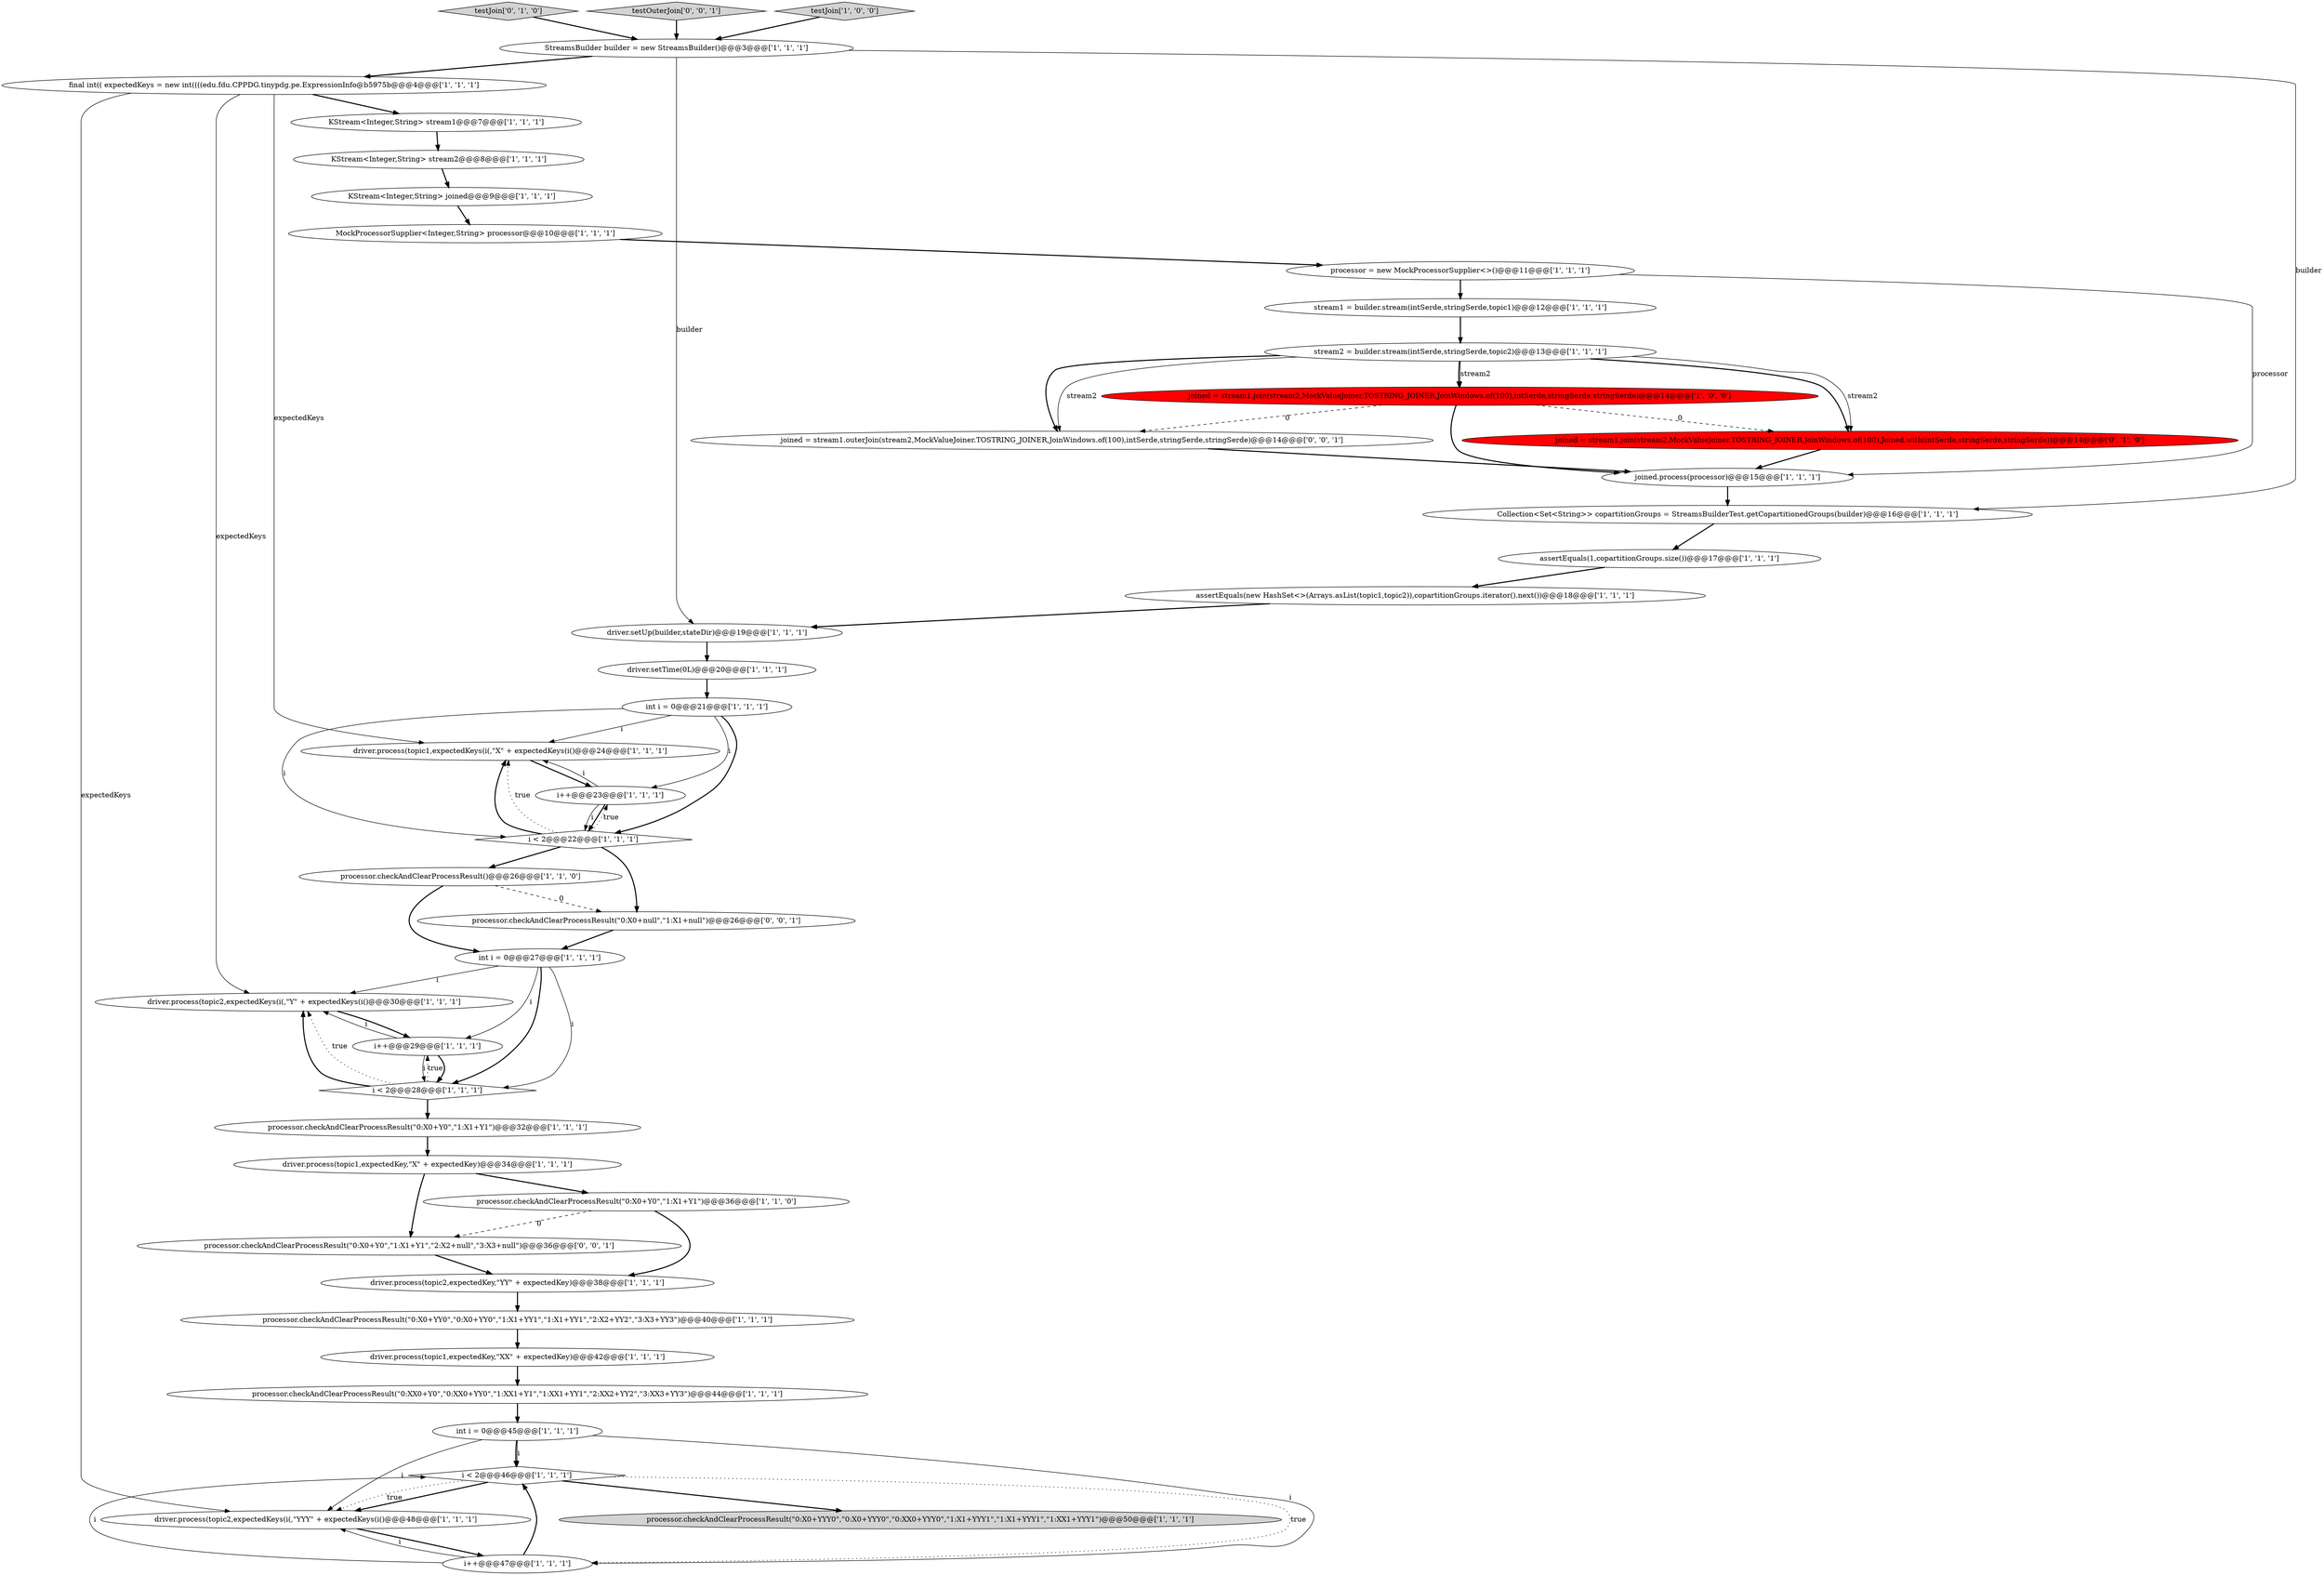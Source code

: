 digraph {
32 [style = filled, label = "MockProcessorSupplier<Integer,String> processor@@@10@@@['1', '1', '1']", fillcolor = white, shape = ellipse image = "AAA0AAABBB1BBB"];
14 [style = filled, label = "driver.process(topic2,expectedKeys(i(,\"Y\" + expectedKeys(i()@@@30@@@['1', '1', '1']", fillcolor = white, shape = ellipse image = "AAA0AAABBB1BBB"];
35 [style = filled, label = "driver.setUp(builder,stateDir)@@@19@@@['1', '1', '1']", fillcolor = white, shape = ellipse image = "AAA0AAABBB1BBB"];
20 [style = filled, label = "Collection<Set<String>> copartitionGroups = StreamsBuilderTest.getCopartitionedGroups(builder)@@@16@@@['1', '1', '1']", fillcolor = white, shape = ellipse image = "AAA0AAABBB1BBB"];
27 [style = filled, label = "driver.process(topic2,expectedKey,\"YY\" + expectedKey)@@@38@@@['1', '1', '1']", fillcolor = white, shape = ellipse image = "AAA0AAABBB1BBB"];
0 [style = filled, label = "int i = 0@@@45@@@['1', '1', '1']", fillcolor = white, shape = ellipse image = "AAA0AAABBB1BBB"];
12 [style = filled, label = "assertEquals(new HashSet<>(Arrays.asList(topic1,topic2)),copartitionGroups.iterator().next())@@@18@@@['1', '1', '1']", fillcolor = white, shape = ellipse image = "AAA0AAABBB1BBB"];
43 [style = filled, label = "processor.checkAndClearProcessResult(\"0:X0+Y0\",\"1:X1+Y1\",\"2:X2+null\",\"3:X3+null\")@@@36@@@['0', '0', '1']", fillcolor = white, shape = ellipse image = "AAA0AAABBB3BBB"];
16 [style = filled, label = "joined = stream1.join(stream2,MockValueJoiner.TOSTRING_JOINER,JoinWindows.of(100),intSerde,stringSerde,stringSerde)@@@14@@@['1', '0', '0']", fillcolor = red, shape = ellipse image = "AAA1AAABBB1BBB"];
3 [style = filled, label = "stream2 = builder.stream(intSerde,stringSerde,topic2)@@@13@@@['1', '1', '1']", fillcolor = white, shape = ellipse image = "AAA0AAABBB1BBB"];
39 [style = filled, label = "testJoin['0', '1', '0']", fillcolor = lightgray, shape = diamond image = "AAA0AAABBB2BBB"];
18 [style = filled, label = "driver.process(topic1,expectedKeys(i(,\"X\" + expectedKeys(i()@@@24@@@['1', '1', '1']", fillcolor = white, shape = ellipse image = "AAA0AAABBB1BBB"];
30 [style = filled, label = "joined.process(processor)@@@15@@@['1', '1', '1']", fillcolor = white, shape = ellipse image = "AAA0AAABBB1BBB"];
29 [style = filled, label = "processor = new MockProcessorSupplier<>()@@@11@@@['1', '1', '1']", fillcolor = white, shape = ellipse image = "AAA0AAABBB1BBB"];
17 [style = filled, label = "driver.process(topic1,expectedKey,\"X\" + expectedKey)@@@34@@@['1', '1', '1']", fillcolor = white, shape = ellipse image = "AAA0AAABBB1BBB"];
7 [style = filled, label = "stream1 = builder.stream(intSerde,stringSerde,topic1)@@@12@@@['1', '1', '1']", fillcolor = white, shape = ellipse image = "AAA0AAABBB1BBB"];
13 [style = filled, label = "processor.checkAndClearProcessResult(\"0:X0+YYY0\",\"0:X0+YYY0\",\"0:XX0+YYY0\",\"1:X1+YYY1\",\"1:X1+YYY1\",\"1:XX1+YYY1\")@@@50@@@['1', '1', '1']", fillcolor = lightgray, shape = ellipse image = "AAA0AAABBB1BBB"];
28 [style = filled, label = "assertEquals(1,copartitionGroups.size())@@@17@@@['1', '1', '1']", fillcolor = white, shape = ellipse image = "AAA0AAABBB1BBB"];
31 [style = filled, label = "i < 2@@@22@@@['1', '1', '1']", fillcolor = white, shape = diamond image = "AAA0AAABBB1BBB"];
9 [style = filled, label = "final int(( expectedKeys = new int((((edu.fdu.CPPDG.tinypdg.pe.ExpressionInfo@b5975b@@@4@@@['1', '1', '1']", fillcolor = white, shape = ellipse image = "AAA0AAABBB1BBB"];
10 [style = filled, label = "i < 2@@@46@@@['1', '1', '1']", fillcolor = white, shape = diamond image = "AAA0AAABBB1BBB"];
41 [style = filled, label = "testOuterJoin['0', '0', '1']", fillcolor = lightgray, shape = diamond image = "AAA0AAABBB3BBB"];
37 [style = filled, label = "StreamsBuilder builder = new StreamsBuilder()@@@3@@@['1', '1', '1']", fillcolor = white, shape = ellipse image = "AAA0AAABBB1BBB"];
26 [style = filled, label = "i++@@@23@@@['1', '1', '1']", fillcolor = white, shape = ellipse image = "AAA0AAABBB1BBB"];
36 [style = filled, label = "driver.process(topic2,expectedKeys(i(,\"YYY\" + expectedKeys(i()@@@48@@@['1', '1', '1']", fillcolor = white, shape = ellipse image = "AAA0AAABBB1BBB"];
4 [style = filled, label = "i < 2@@@28@@@['1', '1', '1']", fillcolor = white, shape = diamond image = "AAA0AAABBB1BBB"];
15 [style = filled, label = "processor.checkAndClearProcessResult()@@@26@@@['1', '1', '0']", fillcolor = white, shape = ellipse image = "AAA0AAABBB1BBB"];
1 [style = filled, label = "processor.checkAndClearProcessResult(\"0:X0+YY0\",\"0:X0+YY0\",\"1:X1+YY1\",\"1:X1+YY1\",\"2:X2+YY2\",\"3:X3+YY3\")@@@40@@@['1', '1', '1']", fillcolor = white, shape = ellipse image = "AAA0AAABBB1BBB"];
40 [style = filled, label = "processor.checkAndClearProcessResult(\"0:X0+null\",\"1:X1+null\")@@@26@@@['0', '0', '1']", fillcolor = white, shape = ellipse image = "AAA0AAABBB3BBB"];
34 [style = filled, label = "KStream<Integer,String> stream1@@@7@@@['1', '1', '1']", fillcolor = white, shape = ellipse image = "AAA0AAABBB1BBB"];
8 [style = filled, label = "int i = 0@@@21@@@['1', '1', '1']", fillcolor = white, shape = ellipse image = "AAA0AAABBB1BBB"];
22 [style = filled, label = "processor.checkAndClearProcessResult(\"0:XX0+Y0\",\"0:XX0+YY0\",\"1:XX1+Y1\",\"1:XX1+YY1\",\"2:XX2+YY2\",\"3:XX3+YY3\")@@@44@@@['1', '1', '1']", fillcolor = white, shape = ellipse image = "AAA0AAABBB1BBB"];
24 [style = filled, label = "processor.checkAndClearProcessResult(\"0:X0+Y0\",\"1:X1+Y1\")@@@32@@@['1', '1', '1']", fillcolor = white, shape = ellipse image = "AAA0AAABBB1BBB"];
33 [style = filled, label = "KStream<Integer,String> joined@@@9@@@['1', '1', '1']", fillcolor = white, shape = ellipse image = "AAA0AAABBB1BBB"];
11 [style = filled, label = "processor.checkAndClearProcessResult(\"0:X0+Y0\",\"1:X1+Y1\")@@@36@@@['1', '1', '0']", fillcolor = white, shape = ellipse image = "AAA0AAABBB1BBB"];
6 [style = filled, label = "i++@@@29@@@['1', '1', '1']", fillcolor = white, shape = ellipse image = "AAA0AAABBB1BBB"];
5 [style = filled, label = "driver.process(topic1,expectedKey,\"XX\" + expectedKey)@@@42@@@['1', '1', '1']", fillcolor = white, shape = ellipse image = "AAA0AAABBB1BBB"];
2 [style = filled, label = "testJoin['1', '0', '0']", fillcolor = lightgray, shape = diamond image = "AAA0AAABBB1BBB"];
23 [style = filled, label = "driver.setTime(0L)@@@20@@@['1', '1', '1']", fillcolor = white, shape = ellipse image = "AAA0AAABBB1BBB"];
21 [style = filled, label = "int i = 0@@@27@@@['1', '1', '1']", fillcolor = white, shape = ellipse image = "AAA0AAABBB1BBB"];
19 [style = filled, label = "i++@@@47@@@['1', '1', '1']", fillcolor = white, shape = ellipse image = "AAA0AAABBB1BBB"];
25 [style = filled, label = "KStream<Integer,String> stream2@@@8@@@['1', '1', '1']", fillcolor = white, shape = ellipse image = "AAA0AAABBB1BBB"];
38 [style = filled, label = "joined = stream1.join(stream2,MockValueJoiner.TOSTRING_JOINER,JoinWindows.of(100),Joined.with(intSerde,stringSerde,stringSerde))@@@14@@@['0', '1', '0']", fillcolor = red, shape = ellipse image = "AAA1AAABBB2BBB"];
42 [style = filled, label = "joined = stream1.outerJoin(stream2,MockValueJoiner.TOSTRING_JOINER,JoinWindows.of(100),intSerde,stringSerde,stringSerde)@@@14@@@['0', '0', '1']", fillcolor = white, shape = ellipse image = "AAA0AAABBB3BBB"];
1->5 [style = bold, label=""];
39->37 [style = bold, label=""];
4->6 [style = dotted, label="true"];
8->26 [style = solid, label="i"];
4->14 [style = bold, label=""];
27->1 [style = bold, label=""];
34->25 [style = bold, label=""];
4->24 [style = bold, label=""];
37->35 [style = solid, label="builder"];
29->30 [style = solid, label="processor"];
6->4 [style = solid, label="i"];
16->38 [style = dashed, label="0"];
25->33 [style = bold, label=""];
8->31 [style = bold, label=""];
30->20 [style = bold, label=""];
15->21 [style = bold, label=""];
8->18 [style = solid, label="i"];
19->10 [style = solid, label="i"];
3->16 [style = solid, label="stream2"];
21->4 [style = solid, label="i"];
18->26 [style = bold, label=""];
20->28 [style = bold, label=""];
41->37 [style = bold, label=""];
16->42 [style = dashed, label="0"];
9->18 [style = solid, label="expectedKeys"];
31->18 [style = bold, label=""];
19->10 [style = bold, label=""];
12->35 [style = bold, label=""];
3->16 [style = bold, label=""];
28->12 [style = bold, label=""];
23->8 [style = bold, label=""];
3->38 [style = bold, label=""];
4->14 [style = dotted, label="true"];
37->20 [style = solid, label="builder"];
31->15 [style = bold, label=""];
31->18 [style = dotted, label="true"];
15->40 [style = dashed, label="0"];
3->42 [style = bold, label=""];
7->3 [style = bold, label=""];
10->36 [style = bold, label=""];
37->9 [style = bold, label=""];
0->36 [style = solid, label="i"];
3->42 [style = solid, label="stream2"];
32->29 [style = bold, label=""];
21->6 [style = solid, label="i"];
17->43 [style = bold, label=""];
9->36 [style = solid, label="expectedKeys"];
0->10 [style = solid, label="i"];
6->4 [style = bold, label=""];
35->23 [style = bold, label=""];
10->36 [style = dotted, label="true"];
26->31 [style = bold, label=""];
0->10 [style = bold, label=""];
38->30 [style = bold, label=""];
8->31 [style = solid, label="i"];
26->31 [style = solid, label="i"];
22->0 [style = bold, label=""];
10->13 [style = bold, label=""];
21->14 [style = solid, label="i"];
31->26 [style = dotted, label="true"];
42->30 [style = bold, label=""];
10->19 [style = dotted, label="true"];
9->14 [style = solid, label="expectedKeys"];
16->30 [style = bold, label=""];
43->27 [style = bold, label=""];
19->36 [style = solid, label="i"];
24->17 [style = bold, label=""];
11->27 [style = bold, label=""];
29->7 [style = bold, label=""];
31->40 [style = bold, label=""];
33->32 [style = bold, label=""];
11->43 [style = dashed, label="0"];
0->19 [style = solid, label="i"];
2->37 [style = bold, label=""];
5->22 [style = bold, label=""];
26->18 [style = solid, label="i"];
14->6 [style = bold, label=""];
6->14 [style = solid, label="i"];
3->38 [style = solid, label="stream2"];
40->21 [style = bold, label=""];
36->19 [style = bold, label=""];
21->4 [style = bold, label=""];
17->11 [style = bold, label=""];
9->34 [style = bold, label=""];
}
